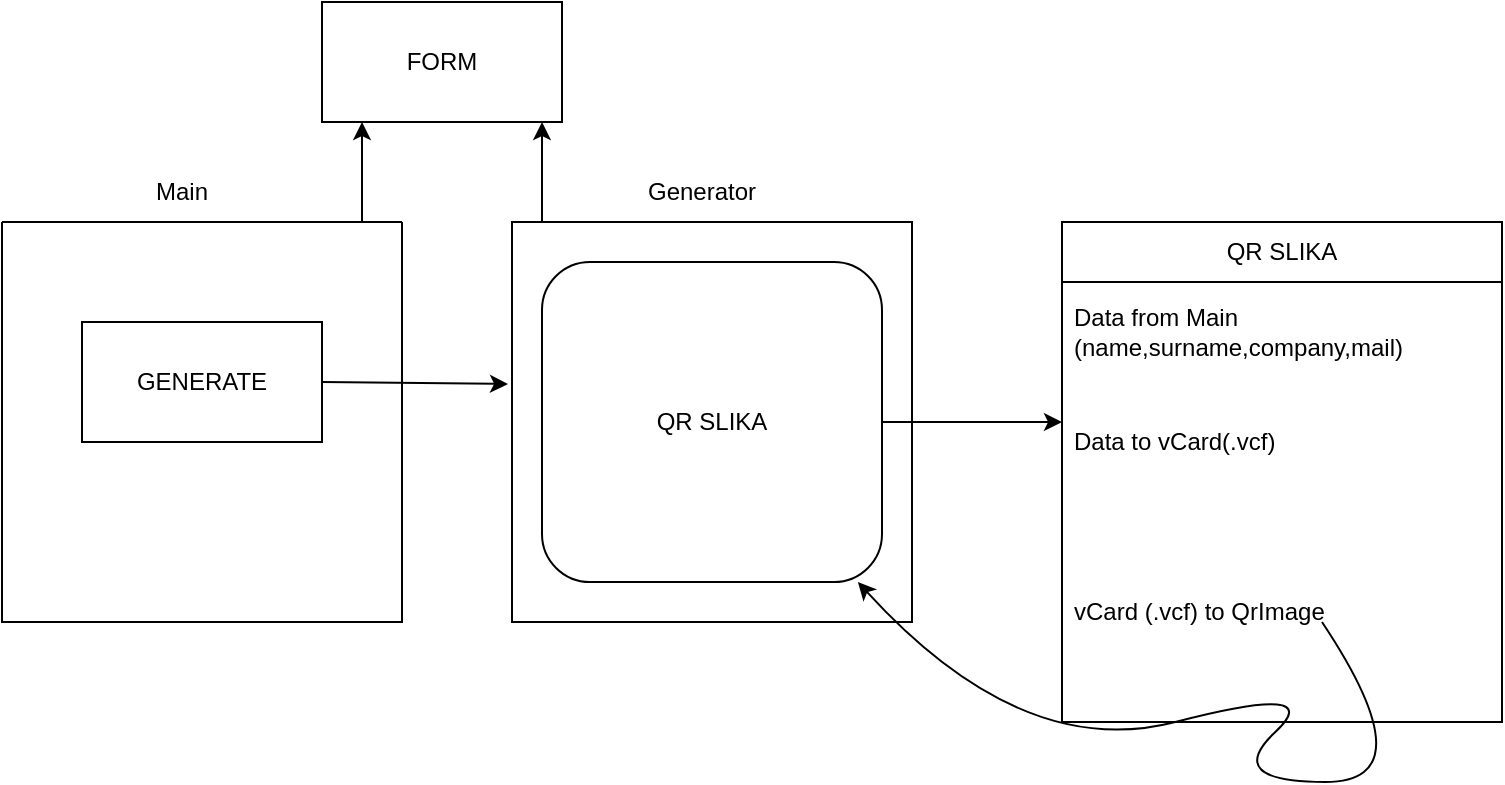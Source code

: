 <mxfile version="24.6.4" type="github">
  <diagram name="Page-1" id="0EVOceN6_MMS8-RAAffd">
    <mxGraphModel dx="1386" dy="793" grid="1" gridSize="10" guides="1" tooltips="1" connect="1" arrows="1" fold="1" page="1" pageScale="1" pageWidth="850" pageHeight="1100" math="0" shadow="0">
      <root>
        <mxCell id="0" />
        <mxCell id="1" parent="0" />
        <mxCell id="tPLjYPG2y1Rytn_ZtXvG-2" value="FORM" style="rounded=0;whiteSpace=wrap;html=1;" vertex="1" parent="1">
          <mxGeometry x="230" y="20" width="120" height="60" as="geometry" />
        </mxCell>
        <mxCell id="tPLjYPG2y1Rytn_ZtXvG-5" value="" style="endArrow=classic;html=1;rounded=0;exitX=1;exitY=0;exitDx=0;exitDy=0;" edge="1" parent="1">
          <mxGeometry width="50" height="50" relative="1" as="geometry">
            <mxPoint x="250" y="130" as="sourcePoint" />
            <mxPoint x="250" y="80" as="targetPoint" />
          </mxGeometry>
        </mxCell>
        <mxCell id="tPLjYPG2y1Rytn_ZtXvG-6" value="" style="endArrow=classic;html=1;rounded=0;exitX=0;exitY=0;exitDx=0;exitDy=0;entryX=0.9;entryY=1.083;entryDx=0;entryDy=0;entryPerimeter=0;" edge="1" parent="1">
          <mxGeometry width="50" height="50" relative="1" as="geometry">
            <mxPoint x="340" y="130" as="sourcePoint" />
            <mxPoint x="340" y="80.0" as="targetPoint" />
          </mxGeometry>
        </mxCell>
        <mxCell id="tPLjYPG2y1Rytn_ZtXvG-25" value="" style="swimlane;startSize=0;" vertex="1" parent="1">
          <mxGeometry x="70" y="130" width="200" height="200" as="geometry" />
        </mxCell>
        <mxCell id="tPLjYPG2y1Rytn_ZtXvG-26" value="GENERATE" style="rounded=0;whiteSpace=wrap;html=1;" vertex="1" parent="tPLjYPG2y1Rytn_ZtXvG-25">
          <mxGeometry x="40" y="50" width="120" height="60" as="geometry" />
        </mxCell>
        <mxCell id="tPLjYPG2y1Rytn_ZtXvG-29" value="" style="endArrow=classic;html=1;rounded=0;entryX=-0.01;entryY=0.405;entryDx=0;entryDy=0;entryPerimeter=0;" edge="1" parent="tPLjYPG2y1Rytn_ZtXvG-25" target="tPLjYPG2y1Rytn_ZtXvG-28">
          <mxGeometry width="50" height="50" relative="1" as="geometry">
            <mxPoint x="160" y="80" as="sourcePoint" />
            <mxPoint x="260" y="80" as="targetPoint" />
          </mxGeometry>
        </mxCell>
        <mxCell id="tPLjYPG2y1Rytn_ZtXvG-31" value="Main" style="text;html=1;align=center;verticalAlign=middle;whiteSpace=wrap;rounded=0;" vertex="1" parent="tPLjYPG2y1Rytn_ZtXvG-25">
          <mxGeometry x="60" y="-30" width="60" height="30" as="geometry" />
        </mxCell>
        <mxCell id="tPLjYPG2y1Rytn_ZtXvG-27" value="" style="endArrow=classic;html=1;rounded=0;" edge="1" parent="1" target="tPLjYPG2y1Rytn_ZtXvG-28">
          <mxGeometry width="50" height="50" relative="1" as="geometry">
            <mxPoint x="400" y="330" as="sourcePoint" />
            <mxPoint x="450" y="280" as="targetPoint" />
          </mxGeometry>
        </mxCell>
        <mxCell id="tPLjYPG2y1Rytn_ZtXvG-28" value="" style="whiteSpace=wrap;html=1;aspect=fixed;" vertex="1" parent="1">
          <mxGeometry x="325" y="130" width="200" height="200" as="geometry" />
        </mxCell>
        <mxCell id="tPLjYPG2y1Rytn_ZtXvG-30" value="Generator" style="text;html=1;align=center;verticalAlign=middle;whiteSpace=wrap;rounded=0;" vertex="1" parent="1">
          <mxGeometry x="390" y="100" width="60" height="30" as="geometry" />
        </mxCell>
        <mxCell id="tPLjYPG2y1Rytn_ZtXvG-32" value="QR SLIKA" style="rounded=1;whiteSpace=wrap;html=1;" vertex="1" parent="1">
          <mxGeometry x="340" y="150" width="170" height="160" as="geometry" />
        </mxCell>
        <mxCell id="tPLjYPG2y1Rytn_ZtXvG-33" value="" style="endArrow=classic;html=1;rounded=0;exitX=1;exitY=0.5;exitDx=0;exitDy=0;" edge="1" parent="1" source="tPLjYPG2y1Rytn_ZtXvG-32">
          <mxGeometry width="50" height="50" relative="1" as="geometry">
            <mxPoint x="400" y="330" as="sourcePoint" />
            <mxPoint x="600" y="230" as="targetPoint" />
          </mxGeometry>
        </mxCell>
        <mxCell id="tPLjYPG2y1Rytn_ZtXvG-34" value="QR SLIKA" style="swimlane;fontStyle=0;childLayout=stackLayout;horizontal=1;startSize=30;horizontalStack=0;resizeParent=1;resizeParentMax=0;resizeLast=0;collapsible=1;marginBottom=0;whiteSpace=wrap;html=1;" vertex="1" parent="1">
          <mxGeometry x="600" y="130" width="220" height="250" as="geometry" />
        </mxCell>
        <mxCell id="tPLjYPG2y1Rytn_ZtXvG-35" value="Data from Main (name,surname,company,mail)" style="text;strokeColor=none;fillColor=none;align=left;verticalAlign=middle;spacingLeft=4;spacingRight=4;overflow=hidden;points=[[0,0.5],[1,0.5]];portConstraint=eastwest;rotatable=0;whiteSpace=wrap;html=1;" vertex="1" parent="tPLjYPG2y1Rytn_ZtXvG-34">
          <mxGeometry y="30" width="220" height="50" as="geometry" />
        </mxCell>
        <mxCell id="tPLjYPG2y1Rytn_ZtXvG-36" value="Data to vCard(.vcf)" style="text;strokeColor=none;fillColor=none;align=left;verticalAlign=middle;spacingLeft=4;spacingRight=4;overflow=hidden;points=[[0,0.5],[1,0.5]];portConstraint=eastwest;rotatable=0;whiteSpace=wrap;html=1;" vertex="1" parent="tPLjYPG2y1Rytn_ZtXvG-34">
          <mxGeometry y="80" width="220" height="60" as="geometry" />
        </mxCell>
        <mxCell id="tPLjYPG2y1Rytn_ZtXvG-37" value="vCard (.vcf) to QrImage" style="text;strokeColor=none;fillColor=none;align=left;verticalAlign=middle;spacingLeft=4;spacingRight=4;overflow=hidden;points=[[0,0.5],[1,0.5]];portConstraint=eastwest;rotatable=0;whiteSpace=wrap;html=1;" vertex="1" parent="tPLjYPG2y1Rytn_ZtXvG-34">
          <mxGeometry y="140" width="220" height="110" as="geometry" />
        </mxCell>
        <mxCell id="tPLjYPG2y1Rytn_ZtXvG-39" value="" style="curved=1;endArrow=classic;html=1;rounded=0;" edge="1" parent="1" target="tPLjYPG2y1Rytn_ZtXvG-32">
          <mxGeometry width="50" height="50" relative="1" as="geometry">
            <mxPoint x="729.997" y="330" as="sourcePoint" />
            <mxPoint x="470" y="440" as="targetPoint" />
            <Array as="points">
              <mxPoint x="783.33" y="410" />
              <mxPoint x="680" y="410" />
              <mxPoint x="733.33" y="360" />
              <mxPoint x="580" y="400" />
            </Array>
          </mxGeometry>
        </mxCell>
      </root>
    </mxGraphModel>
  </diagram>
</mxfile>
